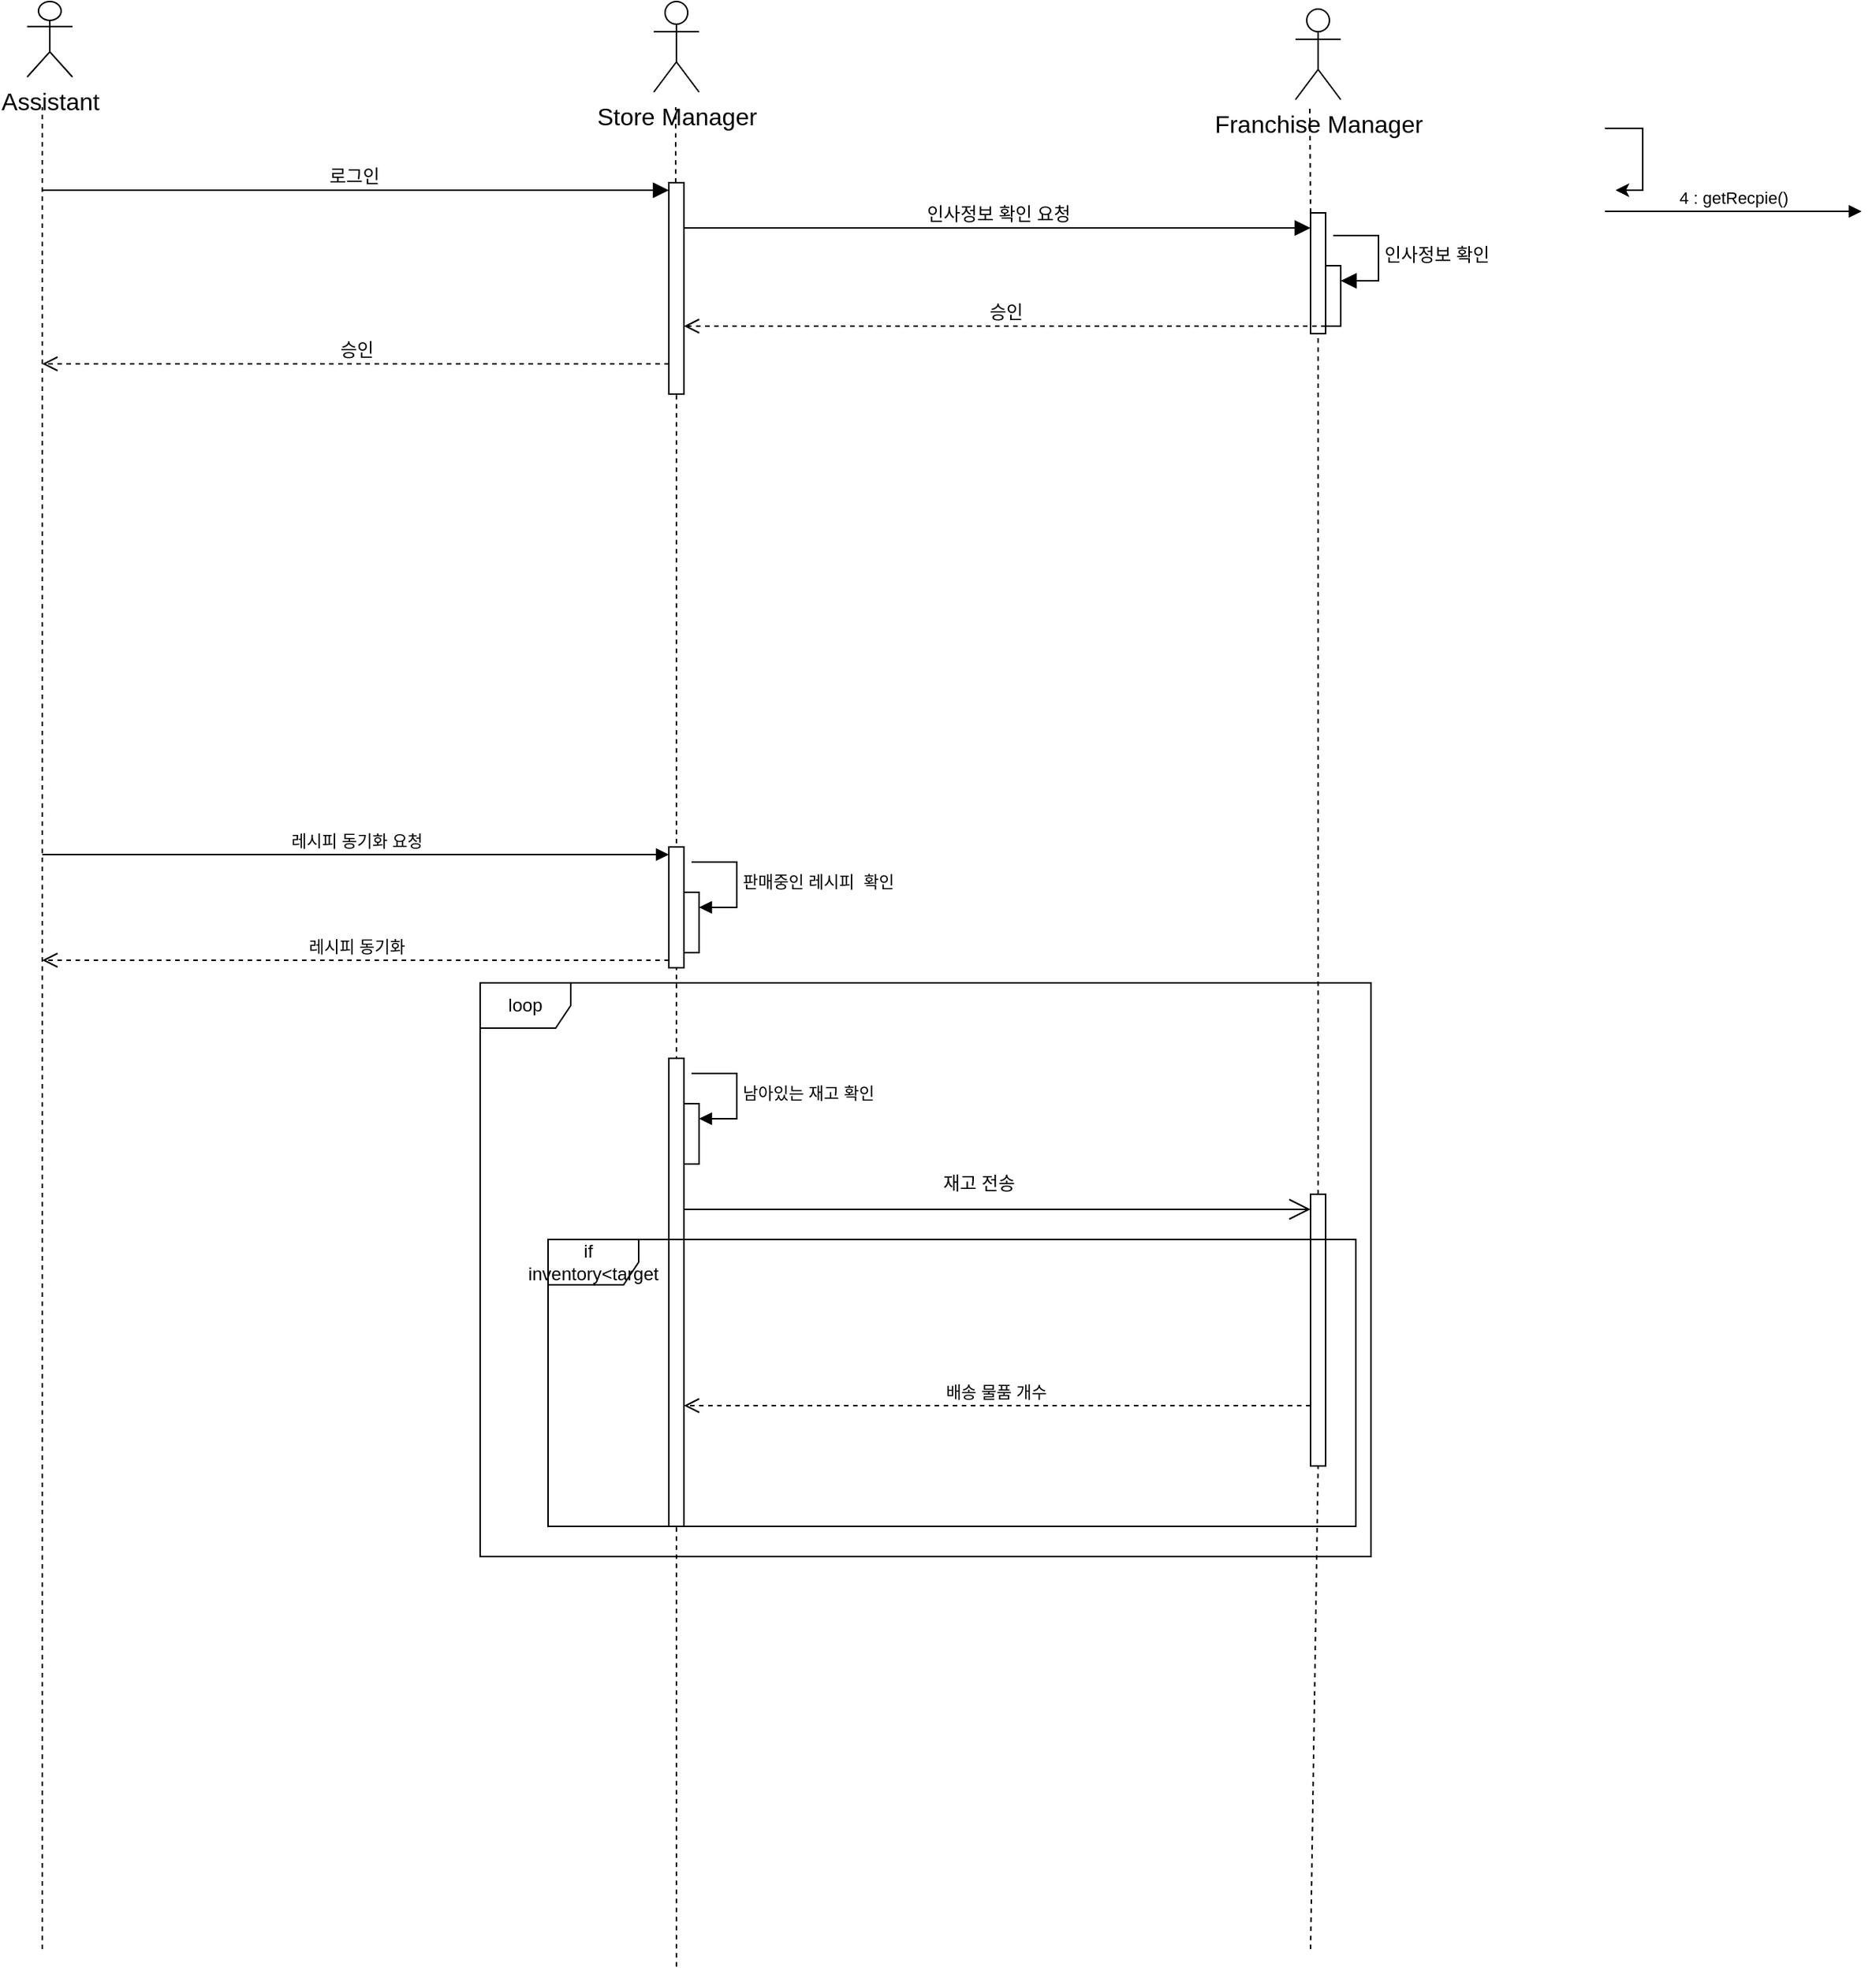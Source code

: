 <mxfile version="22.1.5" type="github">
  <diagram name="Page-1" id="2YBvvXClWsGukQMizWep">
    <mxGraphModel dx="2140" dy="566" grid="1" gridSize="10" guides="1" tooltips="1" connect="1" arrows="1" fold="1" page="1" pageScale="1" pageWidth="850" pageHeight="1100" math="0" shadow="0">
      <root>
        <mxCell id="0" />
        <mxCell id="1" parent="0" />
        <mxCell id="p7WoEbJchlRS9h8bYFal-6" value="" style="endArrow=none;dashed=1;html=1;rounded=0;fontSize=12;startSize=8;endSize=8;curved=1;entryX=0.5;entryY=1;entryDx=0;entryDy=0;" parent="1" edge="1">
          <mxGeometry width="50" height="50" relative="1" as="geometry">
            <mxPoint x="-760" y="1330" as="sourcePoint" />
            <mxPoint x="-760" y="110" as="targetPoint" />
          </mxGeometry>
        </mxCell>
        <mxCell id="p7WoEbJchlRS9h8bYFal-7" value="" style="endArrow=none;dashed=1;html=1;rounded=0;fontSize=12;startSize=8;endSize=8;curved=1;entryX=0.5;entryY=1;entryDx=0;entryDy=0;" parent="1" edge="1">
          <mxGeometry width="50" height="50" relative="1" as="geometry">
            <mxPoint x="-340.5" y="160" as="sourcePoint" />
            <mxPoint x="-340.5" y="110" as="targetPoint" />
          </mxGeometry>
        </mxCell>
        <mxCell id="p7WoEbJchlRS9h8bYFal-8" value="" style="endArrow=none;dashed=1;html=1;rounded=0;fontSize=12;startSize=8;endSize=8;curved=1;entryX=0.5;entryY=1;entryDx=0;entryDy=0;" parent="1" source="p7WoEbJchlRS9h8bYFal-43" edge="1">
          <mxGeometry width="50" height="50" relative="1" as="geometry">
            <mxPoint x="79.5" y="800" as="sourcePoint" />
            <mxPoint x="79.5" y="110" as="targetPoint" />
          </mxGeometry>
        </mxCell>
        <mxCell id="p7WoEbJchlRS9h8bYFal-15" value="로그인&amp;nbsp;" style="html=1;verticalAlign=bottom;endArrow=block;curved=0;rounded=0;entryX=0;entryY=0;entryDx=0;entryDy=5;fontSize=12;startSize=8;endSize=8;" parent="1" edge="1">
          <mxGeometry relative="1" as="geometry">
            <mxPoint x="-760" y="165" as="sourcePoint" />
            <mxPoint x="-345" y="165.0" as="targetPoint" />
          </mxGeometry>
        </mxCell>
        <mxCell id="p7WoEbJchlRS9h8bYFal-16" value="승인" style="html=1;verticalAlign=bottom;endArrow=open;dashed=1;endSize=8;curved=0;rounded=0;fontSize=12;" parent="1" source="p7WoEbJchlRS9h8bYFal-33" edge="1">
          <mxGeometry relative="1" as="geometry">
            <mxPoint x="-760" y="280" as="targetPoint" />
            <mxPoint x="-325" y="265.0" as="sourcePoint" />
            <Array as="points">
              <mxPoint x="-450" y="280" />
            </Array>
          </mxGeometry>
        </mxCell>
        <mxCell id="p7WoEbJchlRS9h8bYFal-17" value="" style="endArrow=none;dashed=1;html=1;rounded=0;fontSize=12;startSize=8;endSize=8;curved=1;entryX=0.5;entryY=1;entryDx=0;entryDy=0;" parent="1" edge="1">
          <mxGeometry width="50" height="50" relative="1" as="geometry">
            <mxPoint x="-340" y="1341.6" as="sourcePoint" />
            <mxPoint x="-340" y="280" as="targetPoint" />
          </mxGeometry>
        </mxCell>
        <mxCell id="p7WoEbJchlRS9h8bYFal-18" value="Assistant" style="shape=umlActor;verticalLabelPosition=bottom;verticalAlign=top;html=1;fontSize=16;" parent="1" vertex="1">
          <mxGeometry x="-770" y="40" width="30" height="50" as="geometry" />
        </mxCell>
        <mxCell id="Pd1q8bgDEmT3K5tx0qT3-4" value="4 : getRecpie()" style="html=1;verticalAlign=bottom;endArrow=block;edgeStyle=elbowEdgeStyle;elbow=vertical;curved=0;rounded=0;" edge="1" parent="1">
          <mxGeometry x="-0.002" relative="1" as="geometry">
            <mxPoint x="275" y="179" as="sourcePoint" />
            <Array as="points">
              <mxPoint x="360" y="179" />
            </Array>
            <mxPoint x="445" y="179" as="targetPoint" />
            <mxPoint as="offset" />
          </mxGeometry>
        </mxCell>
        <mxCell id="p7WoEbJchlRS9h8bYFal-27" value="Store Manager" style="shape=umlActor;verticalLabelPosition=bottom;verticalAlign=top;html=1;fontSize=16;" parent="1" vertex="1">
          <mxGeometry x="-355" y="40" width="30" height="60" as="geometry" />
        </mxCell>
        <mxCell id="Pd1q8bgDEmT3K5tx0qT3-6" value="" style="endArrow=classic;html=1;rounded=0;" edge="1" parent="1">
          <mxGeometry width="50" height="50" relative="1" as="geometry">
            <mxPoint x="275.0" y="124" as="sourcePoint" />
            <mxPoint x="282" y="165" as="targetPoint" />
            <Array as="points">
              <mxPoint x="300" y="124" />
              <mxPoint x="300" y="144" />
              <mxPoint x="300" y="165" />
            </Array>
          </mxGeometry>
        </mxCell>
        <mxCell id="p7WoEbJchlRS9h8bYFal-33" value="" style="html=1;points=[[0,0,0,0,5],[0,1,0,0,-5],[1,0,0,0,5],[1,1,0,0,-5]];perimeter=orthogonalPerimeter;outlineConnect=0;targetShapes=umlLifeline;portConstraint=eastwest;newEdgeStyle={&quot;curved&quot;:0,&quot;rounded&quot;:0};fontSize=16;" parent="1" vertex="1">
          <mxGeometry x="-345" y="160" width="10" height="140" as="geometry" />
        </mxCell>
        <mxCell id="p7WoEbJchlRS9h8bYFal-36" value="Franchise Manager" style="shape=umlActor;verticalLabelPosition=bottom;verticalAlign=top;html=1;fontSize=16;" parent="1" vertex="1">
          <mxGeometry x="70" y="45" width="30" height="60" as="geometry" />
        </mxCell>
        <mxCell id="p7WoEbJchlRS9h8bYFal-44" value="" style="endArrow=none;dashed=1;html=1;rounded=0;fontSize=12;startSize=8;endSize=8;curved=1;entryX=0.5;entryY=1;entryDx=0;entryDy=0;" parent="1" target="p7WoEbJchlRS9h8bYFal-43" edge="1" source="gc6M7kXXbNBJsoaqooto-31">
          <mxGeometry width="50" height="50" relative="1" as="geometry">
            <mxPoint x="80" y="1080" as="sourcePoint" />
            <mxPoint x="79.5" y="110" as="targetPoint" />
          </mxGeometry>
        </mxCell>
        <mxCell id="p7WoEbJchlRS9h8bYFal-43" value="" style="html=1;points=[[0,0,0,0,5],[0,1,0,0,-5],[1,0,0,0,5],[1,1,0,0,-5]];perimeter=orthogonalPerimeter;outlineConnect=0;targetShapes=umlLifeline;portConstraint=eastwest;newEdgeStyle={&quot;curved&quot;:0,&quot;rounded&quot;:0};fontSize=16;" parent="1" vertex="1">
          <mxGeometry x="80" y="180" width="10" height="80" as="geometry" />
        </mxCell>
        <mxCell id="p7WoEbJchlRS9h8bYFal-45" value="" style="html=1;points=[[0,0,0,0,5],[0,1,0,0,-5],[1,0,0,0,5],[1,1,0,0,-5]];perimeter=orthogonalPerimeter;outlineConnect=0;targetShapes=umlLifeline;portConstraint=eastwest;newEdgeStyle={&quot;curved&quot;:0,&quot;rounded&quot;:0};fontSize=16;" parent="1" vertex="1">
          <mxGeometry x="90" y="215" width="10" height="40" as="geometry" />
        </mxCell>
        <mxCell id="p7WoEbJchlRS9h8bYFal-46" value="인사정보 확인&amp;nbsp;" style="html=1;align=left;spacingLeft=2;endArrow=block;rounded=0;edgeStyle=orthogonalEdgeStyle;curved=0;rounded=0;fontSize=12;startSize=8;endSize=8;" parent="1" target="p7WoEbJchlRS9h8bYFal-45" edge="1">
          <mxGeometry relative="1" as="geometry">
            <mxPoint x="95" y="195" as="sourcePoint" />
            <Array as="points">
              <mxPoint x="125" y="225" />
            </Array>
          </mxGeometry>
        </mxCell>
        <mxCell id="p7WoEbJchlRS9h8bYFal-47" value="인사정보 확인 요청" style="html=1;verticalAlign=bottom;endArrow=block;curved=0;rounded=0;fontSize=12;startSize=8;endSize=8;" parent="1" target="p7WoEbJchlRS9h8bYFal-43" edge="1">
          <mxGeometry width="80" relative="1" as="geometry">
            <mxPoint x="-335" y="190" as="sourcePoint" />
            <mxPoint x="-255" y="190" as="targetPoint" />
          </mxGeometry>
        </mxCell>
        <mxCell id="p7WoEbJchlRS9h8bYFal-50" value="승인" style="html=1;verticalAlign=bottom;endArrow=open;dashed=1;endSize=8;curved=0;rounded=0;fontSize=12;exitX=1;exitY=1;exitDx=0;exitDy=-5;exitPerimeter=0;" parent="1" source="p7WoEbJchlRS9h8bYFal-43" target="p7WoEbJchlRS9h8bYFal-33" edge="1">
          <mxGeometry relative="1" as="geometry">
            <mxPoint x="-230" y="280" as="sourcePoint" />
            <mxPoint x="-310" y="280" as="targetPoint" />
          </mxGeometry>
        </mxCell>
        <mxCell id="gc6M7kXXbNBJsoaqooto-7" value="" style="html=1;points=[[0,0,0,0,5],[0,1,0,0,-5],[1,0,0,0,5],[1,1,0,0,-5]];perimeter=orthogonalPerimeter;outlineConnect=0;targetShapes=umlLifeline;portConstraint=eastwest;newEdgeStyle={&quot;curved&quot;:0,&quot;rounded&quot;:0};" vertex="1" parent="1">
          <mxGeometry x="-345" y="600" width="10" height="80" as="geometry" />
        </mxCell>
        <mxCell id="gc6M7kXXbNBJsoaqooto-8" value="레시피 동기화 요청" style="html=1;verticalAlign=bottom;endArrow=block;curved=0;rounded=0;entryX=0;entryY=0;entryDx=0;entryDy=5;" edge="1" target="gc6M7kXXbNBJsoaqooto-7" parent="1">
          <mxGeometry x="0.002" relative="1" as="geometry">
            <mxPoint x="-760" y="605" as="sourcePoint" />
            <mxPoint as="offset" />
          </mxGeometry>
        </mxCell>
        <mxCell id="gc6M7kXXbNBJsoaqooto-9" value="레시피 동기화" style="html=1;verticalAlign=bottom;endArrow=open;dashed=1;endSize=8;curved=0;rounded=0;exitX=0;exitY=1;exitDx=0;exitDy=-5;" edge="1" source="gc6M7kXXbNBJsoaqooto-7" parent="1">
          <mxGeometry relative="1" as="geometry">
            <mxPoint x="-760" y="675" as="targetPoint" />
          </mxGeometry>
        </mxCell>
        <mxCell id="gc6M7kXXbNBJsoaqooto-10" value="" style="html=1;points=[[0,0,0,0,5],[0,1,0,0,-5],[1,0,0,0,5],[1,1,0,0,-5]];perimeter=orthogonalPerimeter;outlineConnect=0;targetShapes=umlLifeline;portConstraint=eastwest;newEdgeStyle={&quot;curved&quot;:0,&quot;rounded&quot;:0};" vertex="1" parent="1">
          <mxGeometry x="-335" y="630" width="10" height="40" as="geometry" />
        </mxCell>
        <mxCell id="gc6M7kXXbNBJsoaqooto-11" value="판매중인 레시피&amp;nbsp; 확인" style="html=1;align=left;spacingLeft=2;endArrow=block;rounded=0;edgeStyle=orthogonalEdgeStyle;curved=0;rounded=0;" edge="1" target="gc6M7kXXbNBJsoaqooto-10" parent="1">
          <mxGeometry relative="1" as="geometry">
            <mxPoint x="-330" y="610" as="sourcePoint" />
            <Array as="points">
              <mxPoint x="-300" y="640" />
            </Array>
          </mxGeometry>
        </mxCell>
        <mxCell id="gc6M7kXXbNBJsoaqooto-21" value="" style="html=1;points=[[0,0,0,0,5],[0,1,0,0,-5],[1,0,0,0,5],[1,1,0,0,-5]];perimeter=orthogonalPerimeter;outlineConnect=0;targetShapes=umlLifeline;portConstraint=eastwest;newEdgeStyle={&quot;curved&quot;:0,&quot;rounded&quot;:0};" vertex="1" parent="1">
          <mxGeometry x="-345" y="740" width="10" height="310" as="geometry" />
        </mxCell>
        <mxCell id="gc6M7kXXbNBJsoaqooto-22" value="" style="html=1;points=[[0,0,0,0,5],[0,1,0,0,-5],[1,0,0,0,5],[1,1,0,0,-5]];perimeter=orthogonalPerimeter;outlineConnect=0;targetShapes=umlLifeline;portConstraint=eastwest;newEdgeStyle={&quot;curved&quot;:0,&quot;rounded&quot;:0};" vertex="1" parent="1">
          <mxGeometry x="-335" y="770" width="10" height="40" as="geometry" />
        </mxCell>
        <mxCell id="gc6M7kXXbNBJsoaqooto-23" value="남아있는 재고 확인" style="html=1;align=left;spacingLeft=2;endArrow=block;rounded=0;edgeStyle=orthogonalEdgeStyle;curved=0;rounded=0;" edge="1" target="gc6M7kXXbNBJsoaqooto-22" parent="1">
          <mxGeometry relative="1" as="geometry">
            <mxPoint x="-330" y="750" as="sourcePoint" />
            <Array as="points">
              <mxPoint x="-300" y="780" />
            </Array>
          </mxGeometry>
        </mxCell>
        <mxCell id="gc6M7kXXbNBJsoaqooto-24" value="loop" style="shape=umlFrame;whiteSpace=wrap;html=1;pointerEvents=0;" vertex="1" parent="1">
          <mxGeometry x="-470" y="690" width="590" height="380" as="geometry" />
        </mxCell>
        <mxCell id="gc6M7kXXbNBJsoaqooto-32" value="" style="endArrow=none;dashed=1;html=1;rounded=0;fontSize=12;startSize=8;endSize=8;curved=1;entryX=0.5;entryY=1;entryDx=0;entryDy=0;" edge="1" parent="1" target="gc6M7kXXbNBJsoaqooto-31">
          <mxGeometry width="50" height="50" relative="1" as="geometry">
            <mxPoint x="80" y="1330" as="sourcePoint" />
            <mxPoint x="85" y="260" as="targetPoint" />
          </mxGeometry>
        </mxCell>
        <mxCell id="gc6M7kXXbNBJsoaqooto-31" value="" style="html=1;points=[[0,0,0,0,5],[0,1,0,0,-5],[1,0,0,0,5],[1,1,0,0,-5]];perimeter=orthogonalPerimeter;outlineConnect=0;targetShapes=umlLifeline;portConstraint=eastwest;newEdgeStyle={&quot;curved&quot;:0,&quot;rounded&quot;:0};" vertex="1" parent="1">
          <mxGeometry x="80" y="830" width="10" height="180" as="geometry" />
        </mxCell>
        <mxCell id="gc6M7kXXbNBJsoaqooto-33" value="" style="endArrow=open;endFill=1;endSize=12;html=1;rounded=0;" edge="1" parent="1" target="gc6M7kXXbNBJsoaqooto-31">
          <mxGeometry width="160" relative="1" as="geometry">
            <mxPoint x="-335" y="840" as="sourcePoint" />
            <mxPoint x="-175" y="840" as="targetPoint" />
          </mxGeometry>
        </mxCell>
        <mxCell id="gc6M7kXXbNBJsoaqooto-38" value="배송 물품 개수&amp;nbsp;" style="html=1;verticalAlign=bottom;endArrow=open;dashed=1;endSize=8;curved=0;rounded=0;" edge="1" parent="1" target="gc6M7kXXbNBJsoaqooto-21">
          <mxGeometry relative="1" as="geometry">
            <mxPoint x="80" y="970" as="sourcePoint" />
            <mxPoint y="970" as="targetPoint" />
          </mxGeometry>
        </mxCell>
        <mxCell id="gc6M7kXXbNBJsoaqooto-40" value="재고 전송" style="text;html=1;align=center;verticalAlign=middle;resizable=0;points=[];autosize=1;strokeColor=none;fillColor=none;" vertex="1" parent="1">
          <mxGeometry x="-175" y="808" width="70" height="30" as="geometry" />
        </mxCell>
        <mxCell id="gc6M7kXXbNBJsoaqooto-41" value="if&amp;nbsp;&amp;nbsp;&lt;br style=&quot;border-color: var(--border-color);&quot;&gt;&lt;span style=&quot;&quot;&gt;inventory&amp;lt;target&lt;/span&gt;" style="shape=umlFrame;whiteSpace=wrap;html=1;pointerEvents=0;" vertex="1" parent="1">
          <mxGeometry x="-425" y="860" width="535" height="190" as="geometry" />
        </mxCell>
      </root>
    </mxGraphModel>
  </diagram>
</mxfile>
